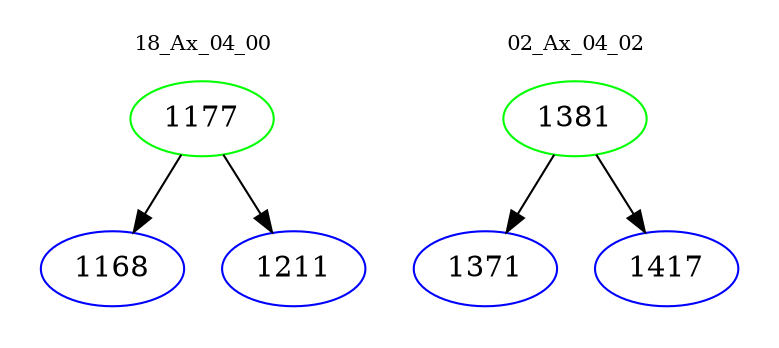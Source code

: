 digraph{
subgraph cluster_0 {
color = white
label = "18_Ax_04_00";
fontsize=10;
T0_1177 [label="1177", color="green"]
T0_1177 -> T0_1168 [color="black"]
T0_1168 [label="1168", color="blue"]
T0_1177 -> T0_1211 [color="black"]
T0_1211 [label="1211", color="blue"]
}
subgraph cluster_1 {
color = white
label = "02_Ax_04_02";
fontsize=10;
T1_1381 [label="1381", color="green"]
T1_1381 -> T1_1371 [color="black"]
T1_1371 [label="1371", color="blue"]
T1_1381 -> T1_1417 [color="black"]
T1_1417 [label="1417", color="blue"]
}
}
